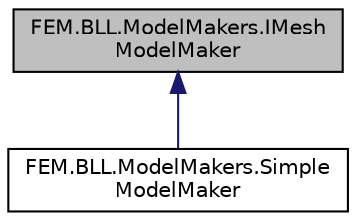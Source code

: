 digraph "FEM.BLL.ModelMakers.IMeshModelMaker"
{
 // LATEX_PDF_SIZE
  edge [fontname="Helvetica",fontsize="10",labelfontname="Helvetica",labelfontsize="10"];
  node [fontname="Helvetica",fontsize="10",shape=record];
  Node1 [label="FEM.BLL.ModelMakers.IMesh\lModelMaker",height=0.2,width=0.4,color="black", fillcolor="grey75", style="filled", fontcolor="black",tooltip="Интерфейс создателя геометрии сетки"];
  Node1 -> Node2 [dir="back",color="midnightblue",fontsize="10",style="solid",fontname="Helvetica"];
  Node2 [label="FEM.BLL.ModelMakers.Simple\lModelMaker",height=0.2,width=0.4,color="black", fillcolor="white", style="filled",URL="$class_f_e_m_1_1_b_l_l_1_1_model_makers_1_1_simple_model_maker.html",tooltip="Стандартный создатель геометрии сетки"];
}

